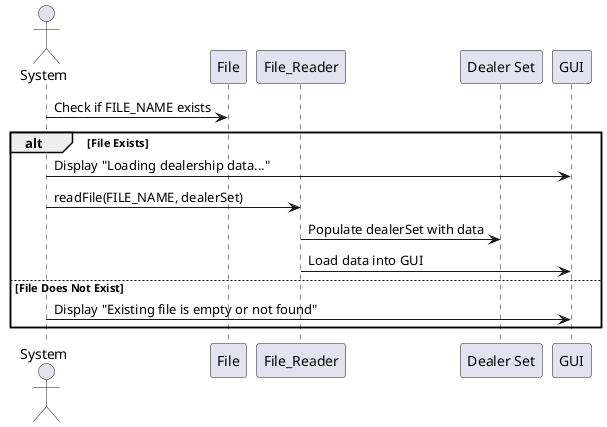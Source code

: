 @startuml
'https://plantuml.com/sequence-diagram
actor "System" as S
participant "File" as F
participant "File_Reader" as FR
participant "Dealer Set" as DS
participant "GUI" as G

S -> F : Check if FILE_NAME exists
alt File Exists
    S -> G : Display "Loading dealership data..."
    S -> FR : readFile(FILE_NAME, dealerSet)
    FR -> DS : Populate dealerSet with data
    FR -> G : Load data into GUI
else File Does Not Exist
    S -> G : Display "Existing file is empty or not found"
end
@enduml
